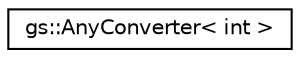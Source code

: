 digraph "Graphical Class Hierarchy"
{
 // LATEX_PDF_SIZE
  edge [fontname="Helvetica",fontsize="10",labelfontname="Helvetica",labelfontsize="10"];
  node [fontname="Helvetica",fontsize="10",shape=record];
  rankdir="LR";
  Node0 [label="gs::AnyConverter\< int \>",height=0.2,width=0.4,color="black", fillcolor="white", style="filled",URL="$structgs_1_1AnyConverter_3_01int_01_4.html",tooltip=" "];
}
